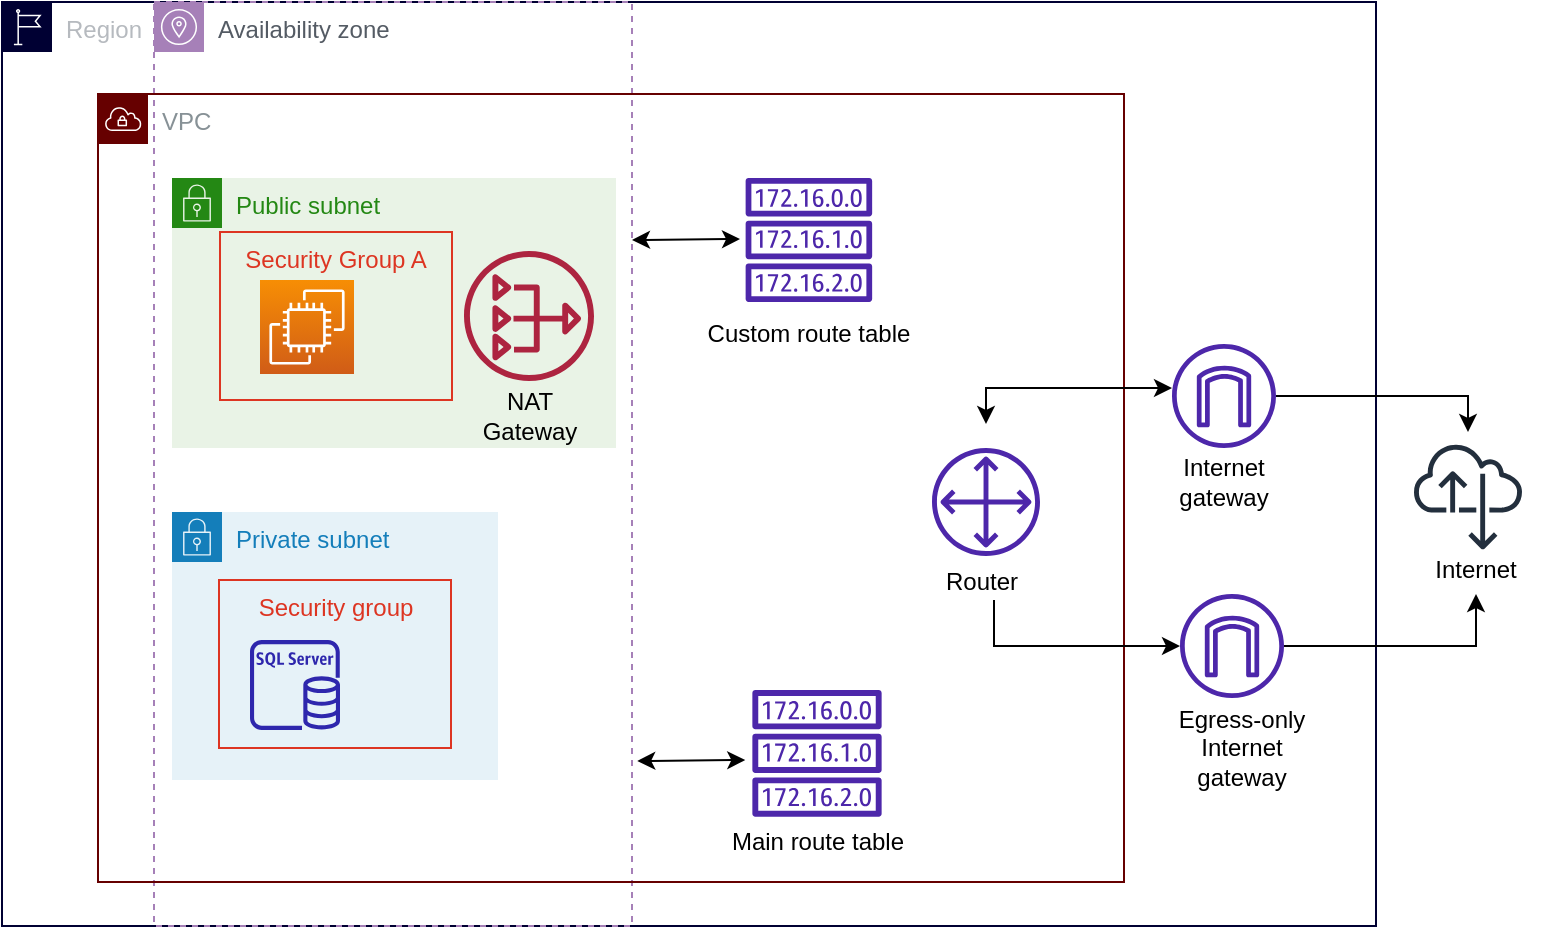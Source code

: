 <mxfile version="21.3.0" type="github">
  <diagram name="Page-1" id="7cl50HZp8WUJmU9756Aa">
    <mxGraphModel dx="922" dy="943" grid="0" gridSize="10" guides="1" tooltips="1" connect="1" arrows="1" fold="1" page="0" pageScale="1" pageWidth="827" pageHeight="1169" math="0" shadow="0">
      <root>
        <mxCell id="0" />
        <mxCell id="1" parent="0" />
        <mxCell id="2dpW2XH4il7OOueRevUV-1" value="Region" style="sketch=0;outlineConnect=0;gradientColor=none;html=1;whiteSpace=wrap;fontSize=12;fontStyle=0;shape=mxgraph.aws4.group;grIcon=mxgraph.aws4.group_region;strokeColor=#000033;fillColor=none;verticalAlign=top;align=left;spacingLeft=30;fontColor=#B6BABF;" parent="1" vertex="1">
          <mxGeometry x="-7" y="-20" width="687" height="462" as="geometry" />
        </mxCell>
        <mxCell id="2dpW2XH4il7OOueRevUV-3" value="Availability zone" style="sketch=0;outlineConnect=0;gradientColor=none;html=1;whiteSpace=wrap;fontSize=12;fontStyle=0;shape=mxgraph.aws4.group;grIcon=mxgraph.aws4.group_availability_zone;strokeColor=#A680B8;fillColor=none;verticalAlign=top;align=left;spacingLeft=30;fontColor=#545B64;dashed=1;" parent="1" vertex="1">
          <mxGeometry x="69" y="-20" width="239" height="462" as="geometry" />
        </mxCell>
        <mxCell id="2dpW2XH4il7OOueRevUV-5" value="VPC" style="sketch=0;outlineConnect=0;gradientColor=none;html=1;whiteSpace=wrap;fontSize=12;fontStyle=0;shape=mxgraph.aws4.group;grIcon=mxgraph.aws4.group_vpc;strokeColor=#660000;fillColor=none;verticalAlign=top;align=left;spacingLeft=30;fontColor=#879196;dashed=0;" parent="1" vertex="1">
          <mxGeometry x="41" y="26" width="513" height="394" as="geometry" />
        </mxCell>
        <mxCell id="2dpW2XH4il7OOueRevUV-6" value="Public subnet" style="points=[[0,0],[0.25,0],[0.5,0],[0.75,0],[1,0],[1,0.25],[1,0.5],[1,0.75],[1,1],[0.75,1],[0.5,1],[0.25,1],[0,1],[0,0.75],[0,0.5],[0,0.25]];outlineConnect=0;gradientColor=none;html=1;whiteSpace=wrap;fontSize=12;fontStyle=0;container=1;pointerEvents=0;collapsible=0;recursiveResize=0;shape=mxgraph.aws4.group;grIcon=mxgraph.aws4.group_security_group;grStroke=0;strokeColor=#248814;fillColor=#E9F3E6;verticalAlign=top;align=left;spacingLeft=30;fontColor=#248814;dashed=0;" parent="1" vertex="1">
          <mxGeometry x="78" y="68" width="222" height="135" as="geometry" />
        </mxCell>
        <mxCell id="2dpW2XH4il7OOueRevUV-13" value="" style="sketch=0;outlineConnect=0;fontColor=#232F3E;gradientColor=none;fillColor=#AD2440;strokeColor=none;dashed=0;verticalLabelPosition=bottom;verticalAlign=top;align=center;html=1;fontSize=12;fontStyle=0;aspect=fixed;pointerEvents=1;shape=mxgraph.aws4.nat_gateway;" parent="2dpW2XH4il7OOueRevUV-6" vertex="1">
          <mxGeometry x="146" y="36.5" width="65" height="65" as="geometry" />
        </mxCell>
        <mxCell id="7zKwbl63Pqq25dV4Lg9h-9" value="NAT Gateway" style="text;html=1;strokeColor=none;fillColor=none;align=center;verticalAlign=middle;whiteSpace=wrap;rounded=0;" vertex="1" parent="2dpW2XH4il7OOueRevUV-6">
          <mxGeometry x="143.5" y="112" width="70" height="14" as="geometry" />
        </mxCell>
        <mxCell id="2dpW2XH4il7OOueRevUV-7" value="Private subnet" style="points=[[0,0],[0.25,0],[0.5,0],[0.75,0],[1,0],[1,0.25],[1,0.5],[1,0.75],[1,1],[0.75,1],[0.5,1],[0.25,1],[0,1],[0,0.75],[0,0.5],[0,0.25]];outlineConnect=0;gradientColor=none;html=1;whiteSpace=wrap;fontSize=12;fontStyle=0;container=1;pointerEvents=0;collapsible=0;recursiveResize=0;shape=mxgraph.aws4.group;grIcon=mxgraph.aws4.group_security_group;grStroke=0;strokeColor=#147EBA;fillColor=#E6F2F8;verticalAlign=top;align=left;spacingLeft=30;fontColor=#147EBA;dashed=0;" parent="1" vertex="1">
          <mxGeometry x="78" y="235" width="163" height="134" as="geometry" />
        </mxCell>
        <mxCell id="2dpW2XH4il7OOueRevUV-8" value="Security Group A" style="fillColor=none;strokeColor=#DD3522;verticalAlign=top;fontStyle=0;fontColor=#DD3522;whiteSpace=wrap;html=1;" parent="1" vertex="1">
          <mxGeometry x="102" y="95" width="116" height="84" as="geometry" />
        </mxCell>
        <mxCell id="2dpW2XH4il7OOueRevUV-9" value="Security group" style="fillColor=none;strokeColor=#DD3522;verticalAlign=top;fontStyle=0;fontColor=#DD3522;whiteSpace=wrap;html=1;" parent="1" vertex="1">
          <mxGeometry x="101.5" y="269" width="116" height="84" as="geometry" />
        </mxCell>
        <mxCell id="2dpW2XH4il7OOueRevUV-11" value="" style="sketch=0;points=[[0,0,0],[0.25,0,0],[0.5,0,0],[0.75,0,0],[1,0,0],[0,1,0],[0.25,1,0],[0.5,1,0],[0.75,1,0],[1,1,0],[0,0.25,0],[0,0.5,0],[0,0.75,0],[1,0.25,0],[1,0.5,0],[1,0.75,0]];outlineConnect=0;fontColor=#232F3E;gradientColor=#F78E04;gradientDirection=north;fillColor=#D05C17;strokeColor=#ffffff;dashed=0;verticalLabelPosition=bottom;verticalAlign=top;align=center;html=1;fontSize=12;fontStyle=0;aspect=fixed;shape=mxgraph.aws4.resourceIcon;resIcon=mxgraph.aws4.ec2;" parent="1" vertex="1">
          <mxGeometry x="122" y="119" width="47" height="47" as="geometry" />
        </mxCell>
        <mxCell id="2dpW2XH4il7OOueRevUV-12" value="" style="sketch=0;outlineConnect=0;fontColor=#232F3E;gradientColor=none;fillColor=#2E27AD;strokeColor=none;dashed=0;verticalLabelPosition=bottom;verticalAlign=top;align=center;html=1;fontSize=12;fontStyle=0;aspect=fixed;pointerEvents=1;shape=mxgraph.aws4.rds_sql_server_instance;" parent="1" vertex="1">
          <mxGeometry x="117" y="299" width="45" height="45" as="geometry" />
        </mxCell>
        <mxCell id="7zKwbl63Pqq25dV4Lg9h-1" value="" style="sketch=0;outlineConnect=0;fontColor=#232F3E;gradientColor=none;fillColor=#4D27AA;strokeColor=none;dashed=0;verticalLabelPosition=bottom;verticalAlign=top;align=center;html=1;fontSize=12;fontStyle=0;aspect=fixed;pointerEvents=1;shape=mxgraph.aws4.route_table;" vertex="1" parent="1">
          <mxGeometry x="364.63" y="68" width="63.63" height="62" as="geometry" />
        </mxCell>
        <mxCell id="7zKwbl63Pqq25dV4Lg9h-8" value="Custom route table" style="text;html=1;strokeColor=none;fillColor=none;align=center;verticalAlign=middle;whiteSpace=wrap;rounded=0;" vertex="1" parent="1">
          <mxGeometry x="343.86" y="136" width="105.18" height="20" as="geometry" />
        </mxCell>
        <mxCell id="7zKwbl63Pqq25dV4Lg9h-10" value="" style="sketch=0;outlineConnect=0;fontColor=#232F3E;gradientColor=none;fillColor=#4D27AA;strokeColor=none;dashed=0;verticalLabelPosition=bottom;verticalAlign=top;align=center;html=1;fontSize=12;fontStyle=0;aspect=fixed;pointerEvents=1;shape=mxgraph.aws4.route_table;" vertex="1" parent="1">
          <mxGeometry x="368" y="324" width="65" height="63.34" as="geometry" />
        </mxCell>
        <mxCell id="7zKwbl63Pqq25dV4Lg9h-19" value="" style="endArrow=classic;startArrow=classic;html=1;rounded=0;" edge="1" parent="1">
          <mxGeometry width="50" height="50" relative="1" as="geometry">
            <mxPoint x="364.63" y="359" as="sourcePoint" />
            <mxPoint x="310.63" y="359.5" as="targetPoint" />
          </mxGeometry>
        </mxCell>
        <mxCell id="7zKwbl63Pqq25dV4Lg9h-21" value="" style="endArrow=classic;startArrow=classic;html=1;rounded=0;" edge="1" parent="1">
          <mxGeometry width="50" height="50" relative="1" as="geometry">
            <mxPoint x="362" y="98.5" as="sourcePoint" />
            <mxPoint x="308" y="99" as="targetPoint" />
          </mxGeometry>
        </mxCell>
        <mxCell id="7zKwbl63Pqq25dV4Lg9h-22" value="Main route table" style="text;html=1;strokeColor=none;fillColor=none;align=center;verticalAlign=middle;whiteSpace=wrap;rounded=0;" vertex="1" parent="1">
          <mxGeometry x="349.5" y="390" width="102" height="20" as="geometry" />
        </mxCell>
        <mxCell id="7zKwbl63Pqq25dV4Lg9h-34" style="edgeStyle=orthogonalEdgeStyle;rounded=0;orthogonalLoop=1;jettySize=auto;html=1;startArrow=classic;startFill=1;" edge="1" parent="1" target="7zKwbl63Pqq25dV4Lg9h-24">
          <mxGeometry relative="1" as="geometry">
            <mxPoint x="485" y="191" as="sourcePoint" />
            <Array as="points">
              <mxPoint x="485" y="173" />
            </Array>
          </mxGeometry>
        </mxCell>
        <mxCell id="7zKwbl63Pqq25dV4Lg9h-23" value="" style="sketch=0;outlineConnect=0;fontColor=#232F3E;gradientColor=none;fillColor=#4D27AA;strokeColor=none;dashed=0;verticalLabelPosition=bottom;verticalAlign=top;align=center;html=1;fontSize=12;fontStyle=0;aspect=fixed;pointerEvents=1;shape=mxgraph.aws4.customer_gateway;" vertex="1" parent="1">
          <mxGeometry x="458" y="203" width="54" height="54" as="geometry" />
        </mxCell>
        <mxCell id="7zKwbl63Pqq25dV4Lg9h-35" style="edgeStyle=orthogonalEdgeStyle;rounded=0;orthogonalLoop=1;jettySize=auto;html=1;" edge="1" parent="1" source="7zKwbl63Pqq25dV4Lg9h-24">
          <mxGeometry relative="1" as="geometry">
            <mxPoint x="726" y="195" as="targetPoint" />
            <Array as="points">
              <mxPoint x="726" y="177" />
            </Array>
          </mxGeometry>
        </mxCell>
        <mxCell id="7zKwbl63Pqq25dV4Lg9h-24" value="" style="sketch=0;outlineConnect=0;fontColor=#232F3E;gradientColor=none;fillColor=#4D27AA;strokeColor=none;dashed=0;verticalLabelPosition=bottom;verticalAlign=top;align=center;html=1;fontSize=12;fontStyle=0;aspect=fixed;pointerEvents=1;shape=mxgraph.aws4.internet_gateway;" vertex="1" parent="1">
          <mxGeometry x="578" y="151" width="52" height="52" as="geometry" />
        </mxCell>
        <mxCell id="7zKwbl63Pqq25dV4Lg9h-40" style="edgeStyle=orthogonalEdgeStyle;rounded=0;orthogonalLoop=1;jettySize=auto;html=1;entryX=0.5;entryY=1;entryDx=0;entryDy=0;" edge="1" parent="1" source="7zKwbl63Pqq25dV4Lg9h-26" target="7zKwbl63Pqq25dV4Lg9h-39">
          <mxGeometry relative="1" as="geometry" />
        </mxCell>
        <mxCell id="7zKwbl63Pqq25dV4Lg9h-26" value="" style="sketch=0;outlineConnect=0;fontColor=#232F3E;gradientColor=none;fillColor=#4D27AA;strokeColor=none;dashed=0;verticalLabelPosition=bottom;verticalAlign=top;align=center;html=1;fontSize=12;fontStyle=0;aspect=fixed;pointerEvents=1;shape=mxgraph.aws4.internet_gateway;" vertex="1" parent="1">
          <mxGeometry x="582" y="276" width="52" height="52" as="geometry" />
        </mxCell>
        <mxCell id="7zKwbl63Pqq25dV4Lg9h-27" value="" style="sketch=0;outlineConnect=0;fontColor=#232F3E;gradientColor=none;fillColor=#232F3D;strokeColor=none;dashed=0;verticalLabelPosition=bottom;verticalAlign=top;align=center;html=1;fontSize=12;fontStyle=0;aspect=fixed;pointerEvents=1;shape=mxgraph.aws4.internet_alt22;" vertex="1" parent="1">
          <mxGeometry x="699" y="200" width="54" height="54" as="geometry" />
        </mxCell>
        <mxCell id="7zKwbl63Pqq25dV4Lg9h-33" style="edgeStyle=orthogonalEdgeStyle;rounded=0;orthogonalLoop=1;jettySize=auto;html=1;" edge="1" parent="1" source="7zKwbl63Pqq25dV4Lg9h-28" target="7zKwbl63Pqq25dV4Lg9h-26">
          <mxGeometry relative="1" as="geometry">
            <Array as="points">
              <mxPoint x="489" y="302" />
            </Array>
          </mxGeometry>
        </mxCell>
        <mxCell id="7zKwbl63Pqq25dV4Lg9h-28" value="Router" style="text;html=1;strokeColor=none;fillColor=none;align=center;verticalAlign=middle;whiteSpace=wrap;rounded=0;" vertex="1" parent="1">
          <mxGeometry x="454" y="261" width="58" height="18" as="geometry" />
        </mxCell>
        <mxCell id="7zKwbl63Pqq25dV4Lg9h-29" value="Internet gateway" style="text;html=1;strokeColor=none;fillColor=none;align=center;verticalAlign=middle;whiteSpace=wrap;rounded=0;" vertex="1" parent="1">
          <mxGeometry x="561.25" y="204" width="85.5" height="31" as="geometry" />
        </mxCell>
        <mxCell id="7zKwbl63Pqq25dV4Lg9h-30" value="Egress-only Internet gateway" style="text;html=1;strokeColor=none;fillColor=none;align=center;verticalAlign=middle;whiteSpace=wrap;rounded=0;" vertex="1" parent="1">
          <mxGeometry x="578.75" y="344" width="68" height="17" as="geometry" />
        </mxCell>
        <mxCell id="7zKwbl63Pqq25dV4Lg9h-39" value="Internet" style="text;html=1;strokeColor=none;fillColor=none;align=center;verticalAlign=middle;whiteSpace=wrap;rounded=0;" vertex="1" parent="1">
          <mxGeometry x="695" y="251" width="70" height="25" as="geometry" />
        </mxCell>
      </root>
    </mxGraphModel>
  </diagram>
</mxfile>
